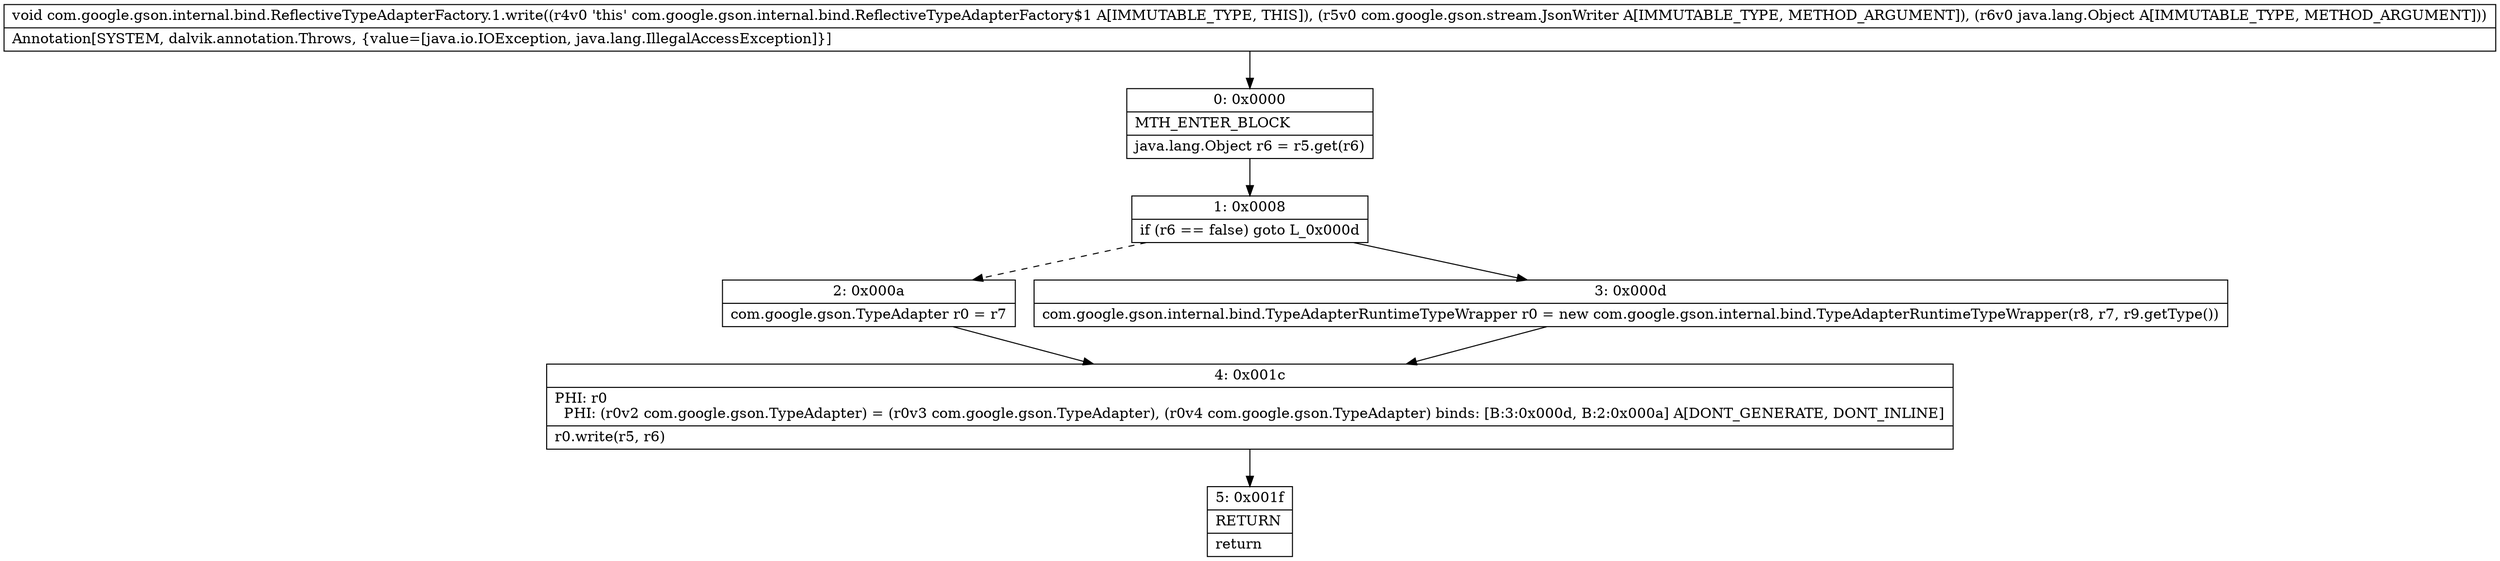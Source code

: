 digraph "CFG forcom.google.gson.internal.bind.ReflectiveTypeAdapterFactory.1.write(Lcom\/google\/gson\/stream\/JsonWriter;Ljava\/lang\/Object;)V" {
Node_0 [shape=record,label="{0\:\ 0x0000|MTH_ENTER_BLOCK\l|java.lang.Object r6 = r5.get(r6)\l}"];
Node_1 [shape=record,label="{1\:\ 0x0008|if (r6 == false) goto L_0x000d\l}"];
Node_2 [shape=record,label="{2\:\ 0x000a|com.google.gson.TypeAdapter r0 = r7\l}"];
Node_3 [shape=record,label="{3\:\ 0x000d|com.google.gson.internal.bind.TypeAdapterRuntimeTypeWrapper r0 = new com.google.gson.internal.bind.TypeAdapterRuntimeTypeWrapper(r8, r7, r9.getType())\l}"];
Node_4 [shape=record,label="{4\:\ 0x001c|PHI: r0 \l  PHI: (r0v2 com.google.gson.TypeAdapter) = (r0v3 com.google.gson.TypeAdapter), (r0v4 com.google.gson.TypeAdapter) binds: [B:3:0x000d, B:2:0x000a] A[DONT_GENERATE, DONT_INLINE]\l|r0.write(r5, r6)\l}"];
Node_5 [shape=record,label="{5\:\ 0x001f|RETURN\l|return\l}"];
MethodNode[shape=record,label="{void com.google.gson.internal.bind.ReflectiveTypeAdapterFactory.1.write((r4v0 'this' com.google.gson.internal.bind.ReflectiveTypeAdapterFactory$1 A[IMMUTABLE_TYPE, THIS]), (r5v0 com.google.gson.stream.JsonWriter A[IMMUTABLE_TYPE, METHOD_ARGUMENT]), (r6v0 java.lang.Object A[IMMUTABLE_TYPE, METHOD_ARGUMENT]))  | Annotation[SYSTEM, dalvik.annotation.Throws, \{value=[java.io.IOException, java.lang.IllegalAccessException]\}]\l}"];
MethodNode -> Node_0;
Node_0 -> Node_1;
Node_1 -> Node_2[style=dashed];
Node_1 -> Node_3;
Node_2 -> Node_4;
Node_3 -> Node_4;
Node_4 -> Node_5;
}

